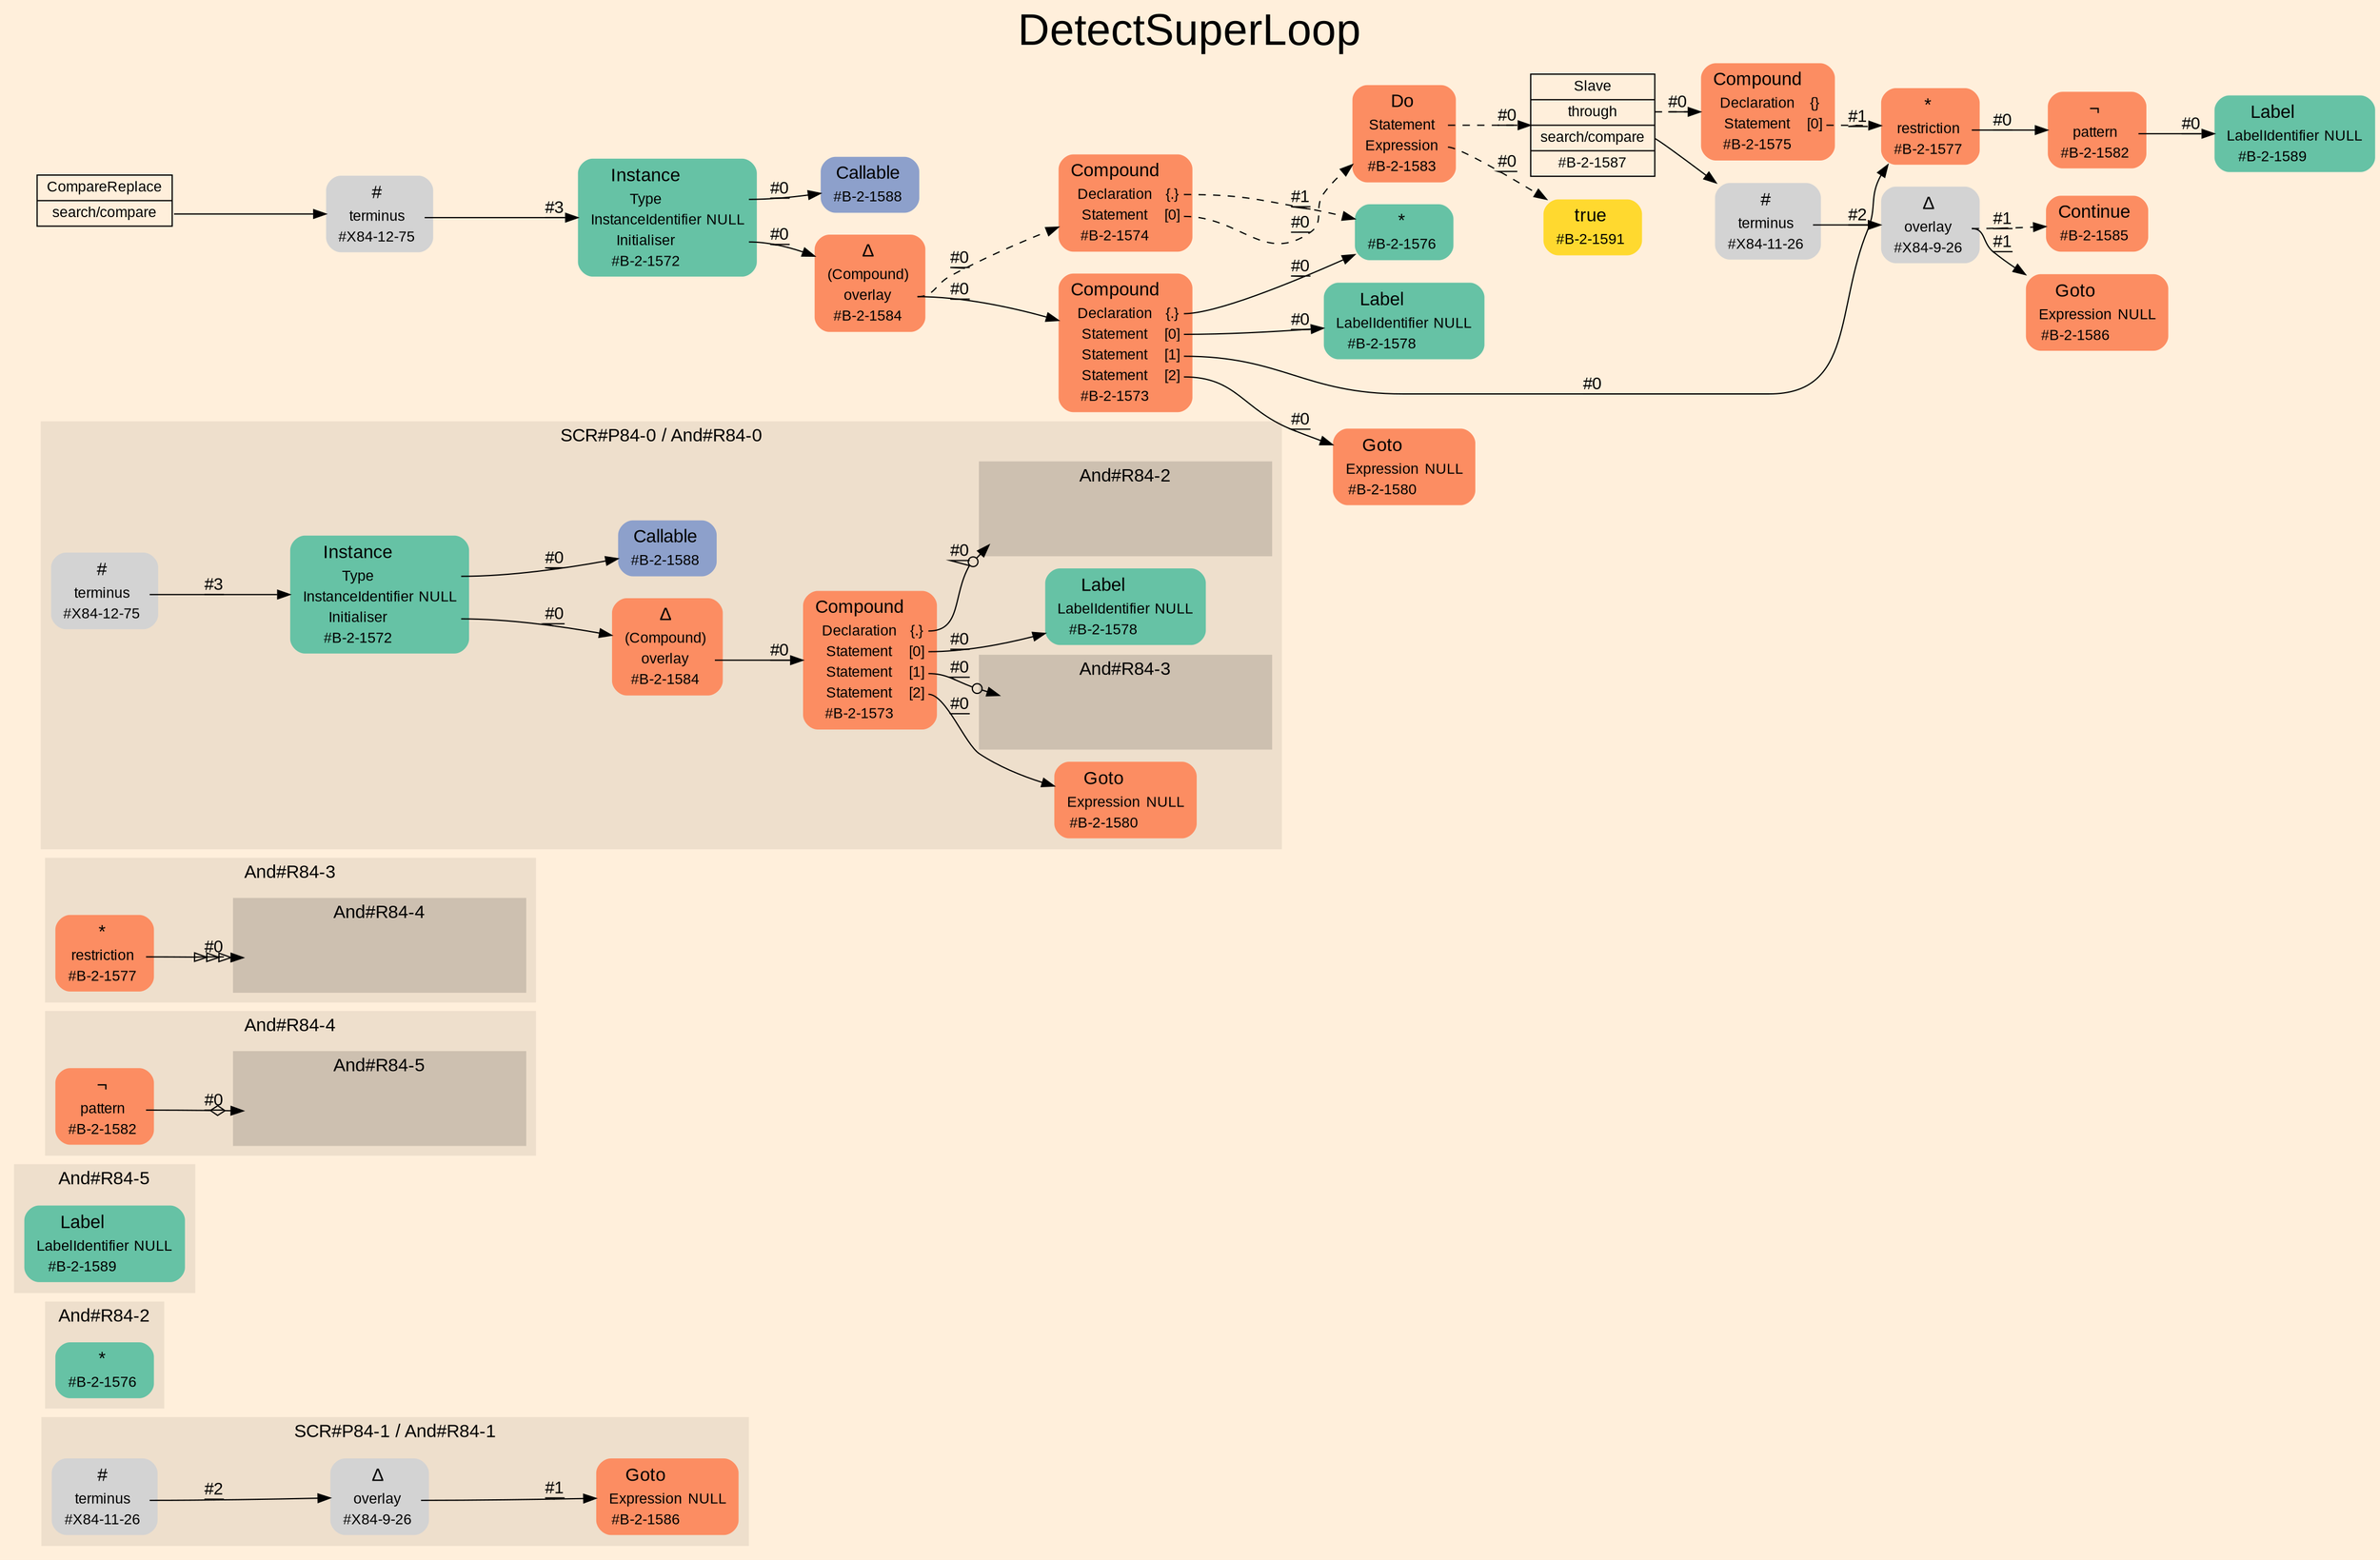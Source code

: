 digraph "DetectSuperLoop" {
label = "DetectSuperLoop"
labelloc = t
fontsize = "36"
graph [
    rankdir = "LR"
    ranksep = 0.3
    bgcolor = antiquewhite1
    color = black
    fontcolor = black
    fontname = "Arial"
];
node [
    fontname = "Arial"
];
edge [
    fontname = "Arial"
];

// -------------------- figure And#R84-1 --------------------
// -------- region And#R84-1 ----------
subgraph "clusterAnd#R84-1" {
    label = "SCR#P84-1 / And#R84-1"
    style = "filled"
    color = antiquewhite2
    fontsize = "15"
    "And#R84-1/#B-2-1586" [
        // -------- block And#R84-1/#B-2-1586 ----------
        shape = "plaintext"
        fillcolor = "/set28/2"
        label = <<TABLE BORDER="0" CELLBORDER="0" CELLSPACING="0">
         <TR><TD><FONT POINT-SIZE="15.0">Goto</FONT></TD><TD></TD></TR>
         <TR><TD>Expression</TD><TD PORT="port0">NULL</TD></TR>
         <TR><TD>#B-2-1586</TD><TD PORT="port1"></TD></TR>
        </TABLE>>
        style = "rounded,filled"
        fontsize = "12"
    ];
    
    "And#R84-1/#X84-11-26" [
        // -------- block And#R84-1/#X84-11-26 ----------
        shape = "plaintext"
        label = <<TABLE BORDER="0" CELLBORDER="0" CELLSPACING="0">
         <TR><TD><FONT POINT-SIZE="15.0">#</FONT></TD><TD></TD></TR>
         <TR><TD>terminus</TD><TD PORT="port0"></TD></TR>
         <TR><TD>#X84-11-26</TD><TD PORT="port1"></TD></TR>
        </TABLE>>
        style = "rounded,filled"
        fontsize = "12"
    ];
    
    "And#R84-1/#X84-9-26" [
        // -------- block And#R84-1/#X84-9-26 ----------
        shape = "plaintext"
        label = <<TABLE BORDER="0" CELLBORDER="0" CELLSPACING="0">
         <TR><TD><FONT POINT-SIZE="15.0">Δ</FONT></TD><TD></TD></TR>
         <TR><TD>overlay</TD><TD PORT="port0"></TD></TR>
         <TR><TD>#X84-9-26</TD><TD PORT="port1"></TD></TR>
        </TABLE>>
        style = "rounded,filled"
        fontsize = "12"
    ];
    
}

"And#R84-1/#X84-11-26":port0 -> "And#R84-1/#X84-9-26" [
    label = "#2"
    decorate = true
    color = black
    fontcolor = black
];

"And#R84-1/#X84-9-26":port0 -> "And#R84-1/#B-2-1586" [
    label = "#1"
    decorate = true
    color = black
    fontcolor = black
];


// -------------------- figure And#R84-2 --------------------
// -------- region And#R84-2 ----------
subgraph "clusterAnd#R84-2" {
    label = "And#R84-2"
    style = "filled"
    color = antiquewhite2
    fontsize = "15"
    "And#R84-2/#B-2-1576" [
        // -------- block And#R84-2/#B-2-1576 ----------
        shape = "plaintext"
        fillcolor = "/set28/1"
        label = <<TABLE BORDER="0" CELLBORDER="0" CELLSPACING="0">
         <TR><TD><FONT POINT-SIZE="15.0">*</FONT></TD><TD></TD></TR>
         <TR><TD>#B-2-1576</TD><TD PORT="port0"></TD></TR>
        </TABLE>>
        style = "rounded,filled"
        fontsize = "12"
    ];
    
}


// -------------------- figure And#R84-5 --------------------
// -------- region And#R84-5 ----------
subgraph "clusterAnd#R84-5" {
    label = "And#R84-5"
    style = "filled"
    color = antiquewhite2
    fontsize = "15"
    "And#R84-5/#B-2-1589" [
        // -------- block And#R84-5/#B-2-1589 ----------
        shape = "plaintext"
        fillcolor = "/set28/1"
        label = <<TABLE BORDER="0" CELLBORDER="0" CELLSPACING="0">
         <TR><TD><FONT POINT-SIZE="15.0">Label</FONT></TD><TD></TD></TR>
         <TR><TD>LabelIdentifier</TD><TD PORT="port0">NULL</TD></TR>
         <TR><TD>#B-2-1589</TD><TD PORT="port1"></TD></TR>
        </TABLE>>
        style = "rounded,filled"
        fontsize = "12"
    ];
    
}


// -------------------- figure And#R84-4 --------------------
// -------- region And#R84-4 ----------
subgraph "clusterAnd#R84-4" {
    label = "And#R84-4"
    style = "filled"
    color = antiquewhite2
    fontsize = "15"
    "And#R84-4/#B-2-1582" [
        // -------- block And#R84-4/#B-2-1582 ----------
        shape = "plaintext"
        fillcolor = "/set28/2"
        label = <<TABLE BORDER="0" CELLBORDER="0" CELLSPACING="0">
         <TR><TD><FONT POINT-SIZE="15.0">¬</FONT></TD><TD></TD></TR>
         <TR><TD>pattern</TD><TD PORT="port0"></TD></TR>
         <TR><TD>#B-2-1582</TD><TD PORT="port1"></TD></TR>
        </TABLE>>
        style = "rounded,filled"
        fontsize = "12"
    ];
    
    // -------- region And#R84-4/And#R84-5 ----------
    subgraph "clusterAnd#R84-4/And#R84-5" {
        label = "And#R84-5"
        style = "filled"
        color = antiquewhite3
        fontsize = "15"
        "And#R84-4/And#R84-5/#B-2-1589" [
            // -------- block And#R84-4/And#R84-5/#B-2-1589 ----------
            shape = none
            fillcolor = "/set28/1"
            style = "invisible"
        ];
        
    }
    
}

"And#R84-4/#B-2-1582":port0 -> "And#R84-4/And#R84-5/#B-2-1589" [
    arrowhead="normalnoneodiamond"
    label = "#0"
    decorate = true
    color = black
    fontcolor = black
];


// -------------------- figure And#R84-3 --------------------
// -------- region And#R84-3 ----------
subgraph "clusterAnd#R84-3" {
    label = "And#R84-3"
    style = "filled"
    color = antiquewhite2
    fontsize = "15"
    "And#R84-3/#B-2-1577" [
        // -------- block And#R84-3/#B-2-1577 ----------
        shape = "plaintext"
        fillcolor = "/set28/2"
        label = <<TABLE BORDER="0" CELLBORDER="0" CELLSPACING="0">
         <TR><TD><FONT POINT-SIZE="15.0">*</FONT></TD><TD></TD></TR>
         <TR><TD>restriction</TD><TD PORT="port0"></TD></TR>
         <TR><TD>#B-2-1577</TD><TD PORT="port1"></TD></TR>
        </TABLE>>
        style = "rounded,filled"
        fontsize = "12"
    ];
    
    // -------- region And#R84-3/And#R84-4 ----------
    subgraph "clusterAnd#R84-3/And#R84-4" {
        label = "And#R84-4"
        style = "filled"
        color = antiquewhite3
        fontsize = "15"
        "And#R84-3/And#R84-4/#B-2-1582" [
            // -------- block And#R84-3/And#R84-4/#B-2-1582 ----------
            shape = none
            fillcolor = "/set28/2"
            style = "invisible"
        ];
        
    }
    
}

"And#R84-3/#B-2-1577":port0 -> "And#R84-3/And#R84-4/#B-2-1582" [
    arrowhead="normalonormalonormalonormal"
    label = "#0"
    decorate = true
    color = black
    fontcolor = black
];


// -------------------- figure And#R84-0 --------------------
// -------- region And#R84-0 ----------
subgraph "clusterAnd#R84-0" {
    label = "SCR#P84-0 / And#R84-0"
    style = "filled"
    color = antiquewhite2
    fontsize = "15"
    "And#R84-0/#B-2-1572" [
        // -------- block And#R84-0/#B-2-1572 ----------
        shape = "plaintext"
        fillcolor = "/set28/1"
        label = <<TABLE BORDER="0" CELLBORDER="0" CELLSPACING="0">
         <TR><TD><FONT POINT-SIZE="15.0">Instance</FONT></TD><TD></TD></TR>
         <TR><TD>Type</TD><TD PORT="port0"></TD></TR>
         <TR><TD>InstanceIdentifier</TD><TD PORT="port1">NULL</TD></TR>
         <TR><TD>Initialiser</TD><TD PORT="port2"></TD></TR>
         <TR><TD>#B-2-1572</TD><TD PORT="port3"></TD></TR>
        </TABLE>>
        style = "rounded,filled"
        fontsize = "12"
    ];
    
    "And#R84-0/#B-2-1580" [
        // -------- block And#R84-0/#B-2-1580 ----------
        shape = "plaintext"
        fillcolor = "/set28/2"
        label = <<TABLE BORDER="0" CELLBORDER="0" CELLSPACING="0">
         <TR><TD><FONT POINT-SIZE="15.0">Goto</FONT></TD><TD></TD></TR>
         <TR><TD>Expression</TD><TD PORT="port0">NULL</TD></TR>
         <TR><TD>#B-2-1580</TD><TD PORT="port1"></TD></TR>
        </TABLE>>
        style = "rounded,filled"
        fontsize = "12"
    ];
    
    "And#R84-0/#X84-12-75" [
        // -------- block And#R84-0/#X84-12-75 ----------
        shape = "plaintext"
        label = <<TABLE BORDER="0" CELLBORDER="0" CELLSPACING="0">
         <TR><TD><FONT POINT-SIZE="15.0">#</FONT></TD><TD></TD></TR>
         <TR><TD>terminus</TD><TD PORT="port0"></TD></TR>
         <TR><TD>#X84-12-75</TD><TD PORT="port1"></TD></TR>
        </TABLE>>
        style = "rounded,filled"
        fontsize = "12"
    ];
    
    "And#R84-0/#B-2-1578" [
        // -------- block And#R84-0/#B-2-1578 ----------
        shape = "plaintext"
        fillcolor = "/set28/1"
        label = <<TABLE BORDER="0" CELLBORDER="0" CELLSPACING="0">
         <TR><TD><FONT POINT-SIZE="15.0">Label</FONT></TD><TD></TD></TR>
         <TR><TD>LabelIdentifier</TD><TD PORT="port0">NULL</TD></TR>
         <TR><TD>#B-2-1578</TD><TD PORT="port1"></TD></TR>
        </TABLE>>
        style = "rounded,filled"
        fontsize = "12"
    ];
    
    "And#R84-0/#B-2-1588" [
        // -------- block And#R84-0/#B-2-1588 ----------
        shape = "plaintext"
        fillcolor = "/set28/3"
        label = <<TABLE BORDER="0" CELLBORDER="0" CELLSPACING="0">
         <TR><TD><FONT POINT-SIZE="15.0">Callable</FONT></TD><TD></TD></TR>
         <TR><TD>#B-2-1588</TD><TD PORT="port0"></TD></TR>
        </TABLE>>
        style = "rounded,filled"
        fontsize = "12"
    ];
    
    "And#R84-0/#B-2-1573" [
        // -------- block And#R84-0/#B-2-1573 ----------
        shape = "plaintext"
        fillcolor = "/set28/2"
        label = <<TABLE BORDER="0" CELLBORDER="0" CELLSPACING="0">
         <TR><TD><FONT POINT-SIZE="15.0">Compound</FONT></TD><TD></TD></TR>
         <TR><TD>Declaration</TD><TD PORT="port0">{.}</TD></TR>
         <TR><TD>Statement</TD><TD PORT="port1">[0]</TD></TR>
         <TR><TD>Statement</TD><TD PORT="port2">[1]</TD></TR>
         <TR><TD>Statement</TD><TD PORT="port3">[2]</TD></TR>
         <TR><TD>#B-2-1573</TD><TD PORT="port4"></TD></TR>
        </TABLE>>
        style = "rounded,filled"
        fontsize = "12"
    ];
    
    "And#R84-0/#B-2-1584" [
        // -------- block And#R84-0/#B-2-1584 ----------
        shape = "plaintext"
        fillcolor = "/set28/2"
        label = <<TABLE BORDER="0" CELLBORDER="0" CELLSPACING="0">
         <TR><TD><FONT POINT-SIZE="15.0">Δ</FONT></TD><TD></TD></TR>
         <TR><TD>(Compound)</TD><TD PORT="port0"></TD></TR>
         <TR><TD>overlay</TD><TD PORT="port1"></TD></TR>
         <TR><TD>#B-2-1584</TD><TD PORT="port2"></TD></TR>
        </TABLE>>
        style = "rounded,filled"
        fontsize = "12"
    ];
    
    // -------- region And#R84-0/And#R84-2 ----------
    subgraph "clusterAnd#R84-0/And#R84-2" {
        label = "And#R84-2"
        style = "filled"
        color = antiquewhite3
        fontsize = "15"
        "And#R84-0/And#R84-2/#B-2-1576" [
            // -------- block And#R84-0/And#R84-2/#B-2-1576 ----------
            shape = none
            fillcolor = "/set28/1"
            style = "invisible"
        ];
        
    }
    
    // -------- region And#R84-0/And#R84-3 ----------
    subgraph "clusterAnd#R84-0/And#R84-3" {
        label = "And#R84-3"
        style = "filled"
        color = antiquewhite3
        fontsize = "15"
        "And#R84-0/And#R84-3/#B-2-1577" [
            // -------- block And#R84-0/And#R84-3/#B-2-1577 ----------
            shape = none
            fillcolor = "/set28/2"
            style = "invisible"
        ];
        
    }
    
}

"And#R84-0/#B-2-1572":port0 -> "And#R84-0/#B-2-1588" [
    label = "#0"
    decorate = true
    color = black
    fontcolor = black
];

"And#R84-0/#B-2-1572":port2 -> "And#R84-0/#B-2-1584" [
    label = "#0"
    decorate = true
    color = black
    fontcolor = black
];

"And#R84-0/#X84-12-75":port0 -> "And#R84-0/#B-2-1572" [
    label = "#3"
    decorate = true
    color = black
    fontcolor = black
];

"And#R84-0/#B-2-1573":port0 -> "And#R84-0/And#R84-2/#B-2-1576" [
    arrowhead="normalnoneodot"
    label = "#0"
    decorate = true
    color = black
    fontcolor = black
];

"And#R84-0/#B-2-1573":port1 -> "And#R84-0/#B-2-1578" [
    label = "#0"
    decorate = true
    color = black
    fontcolor = black
];

"And#R84-0/#B-2-1573":port2 -> "And#R84-0/And#R84-3/#B-2-1577" [
    arrowhead="normalnoneodot"
    label = "#0"
    decorate = true
    color = black
    fontcolor = black
];

"And#R84-0/#B-2-1573":port3 -> "And#R84-0/#B-2-1580" [
    label = "#0"
    decorate = true
    color = black
    fontcolor = black
];

"And#R84-0/#B-2-1584":port1 -> "And#R84-0/#B-2-1573" [
    label = "#0"
    decorate = true
    color = black
    fontcolor = black
];


// -------------------- transformation figure --------------------
"CR#X84-10-84" [
    // -------- block CR#X84-10-84 ----------
    shape = "record"
    fillcolor = antiquewhite1
    label = "<fixed> CompareReplace | <port0> search/compare"
    style = "filled"
    fontsize = "12"
    color = black
    fontcolor = black
];

"#X84-12-75" [
    // -------- block #X84-12-75 ----------
    shape = "plaintext"
    label = <<TABLE BORDER="0" CELLBORDER="0" CELLSPACING="0">
     <TR><TD><FONT POINT-SIZE="15.0">#</FONT></TD><TD></TD></TR>
     <TR><TD>terminus</TD><TD PORT="port0"></TD></TR>
     <TR><TD>#X84-12-75</TD><TD PORT="port1"></TD></TR>
    </TABLE>>
    style = "rounded,filled"
    fontsize = "12"
];

"#B-2-1572" [
    // -------- block #B-2-1572 ----------
    shape = "plaintext"
    fillcolor = "/set28/1"
    label = <<TABLE BORDER="0" CELLBORDER="0" CELLSPACING="0">
     <TR><TD><FONT POINT-SIZE="15.0">Instance</FONT></TD><TD></TD></TR>
     <TR><TD>Type</TD><TD PORT="port0"></TD></TR>
     <TR><TD>InstanceIdentifier</TD><TD PORT="port1">NULL</TD></TR>
     <TR><TD>Initialiser</TD><TD PORT="port2"></TD></TR>
     <TR><TD>#B-2-1572</TD><TD PORT="port3"></TD></TR>
    </TABLE>>
    style = "rounded,filled"
    fontsize = "12"
];

"#B-2-1588" [
    // -------- block #B-2-1588 ----------
    shape = "plaintext"
    fillcolor = "/set28/3"
    label = <<TABLE BORDER="0" CELLBORDER="0" CELLSPACING="0">
     <TR><TD><FONT POINT-SIZE="15.0">Callable</FONT></TD><TD></TD></TR>
     <TR><TD>#B-2-1588</TD><TD PORT="port0"></TD></TR>
    </TABLE>>
    style = "rounded,filled"
    fontsize = "12"
];

"#B-2-1584" [
    // -------- block #B-2-1584 ----------
    shape = "plaintext"
    fillcolor = "/set28/2"
    label = <<TABLE BORDER="0" CELLBORDER="0" CELLSPACING="0">
     <TR><TD><FONT POINT-SIZE="15.0">Δ</FONT></TD><TD></TD></TR>
     <TR><TD>(Compound)</TD><TD PORT="port0"></TD></TR>
     <TR><TD>overlay</TD><TD PORT="port1"></TD></TR>
     <TR><TD>#B-2-1584</TD><TD PORT="port2"></TD></TR>
    </TABLE>>
    style = "rounded,filled"
    fontsize = "12"
];

"#B-2-1573" [
    // -------- block #B-2-1573 ----------
    shape = "plaintext"
    fillcolor = "/set28/2"
    label = <<TABLE BORDER="0" CELLBORDER="0" CELLSPACING="0">
     <TR><TD><FONT POINT-SIZE="15.0">Compound</FONT></TD><TD></TD></TR>
     <TR><TD>Declaration</TD><TD PORT="port0">{.}</TD></TR>
     <TR><TD>Statement</TD><TD PORT="port1">[0]</TD></TR>
     <TR><TD>Statement</TD><TD PORT="port2">[1]</TD></TR>
     <TR><TD>Statement</TD><TD PORT="port3">[2]</TD></TR>
     <TR><TD>#B-2-1573</TD><TD PORT="port4"></TD></TR>
    </TABLE>>
    style = "rounded,filled"
    fontsize = "12"
];

"#B-2-1576" [
    // -------- block #B-2-1576 ----------
    shape = "plaintext"
    fillcolor = "/set28/1"
    label = <<TABLE BORDER="0" CELLBORDER="0" CELLSPACING="0">
     <TR><TD><FONT POINT-SIZE="15.0">*</FONT></TD><TD></TD></TR>
     <TR><TD>#B-2-1576</TD><TD PORT="port0"></TD></TR>
    </TABLE>>
    style = "rounded,filled"
    fontsize = "12"
];

"#B-2-1578" [
    // -------- block #B-2-1578 ----------
    shape = "plaintext"
    fillcolor = "/set28/1"
    label = <<TABLE BORDER="0" CELLBORDER="0" CELLSPACING="0">
     <TR><TD><FONT POINT-SIZE="15.0">Label</FONT></TD><TD></TD></TR>
     <TR><TD>LabelIdentifier</TD><TD PORT="port0">NULL</TD></TR>
     <TR><TD>#B-2-1578</TD><TD PORT="port1"></TD></TR>
    </TABLE>>
    style = "rounded,filled"
    fontsize = "12"
];

"#B-2-1577" [
    // -------- block #B-2-1577 ----------
    shape = "plaintext"
    fillcolor = "/set28/2"
    label = <<TABLE BORDER="0" CELLBORDER="0" CELLSPACING="0">
     <TR><TD><FONT POINT-SIZE="15.0">*</FONT></TD><TD></TD></TR>
     <TR><TD>restriction</TD><TD PORT="port0"></TD></TR>
     <TR><TD>#B-2-1577</TD><TD PORT="port1"></TD></TR>
    </TABLE>>
    style = "rounded,filled"
    fontsize = "12"
];

"#B-2-1582" [
    // -------- block #B-2-1582 ----------
    shape = "plaintext"
    fillcolor = "/set28/2"
    label = <<TABLE BORDER="0" CELLBORDER="0" CELLSPACING="0">
     <TR><TD><FONT POINT-SIZE="15.0">¬</FONT></TD><TD></TD></TR>
     <TR><TD>pattern</TD><TD PORT="port0"></TD></TR>
     <TR><TD>#B-2-1582</TD><TD PORT="port1"></TD></TR>
    </TABLE>>
    style = "rounded,filled"
    fontsize = "12"
];

"#B-2-1589" [
    // -------- block #B-2-1589 ----------
    shape = "plaintext"
    fillcolor = "/set28/1"
    label = <<TABLE BORDER="0" CELLBORDER="0" CELLSPACING="0">
     <TR><TD><FONT POINT-SIZE="15.0">Label</FONT></TD><TD></TD></TR>
     <TR><TD>LabelIdentifier</TD><TD PORT="port0">NULL</TD></TR>
     <TR><TD>#B-2-1589</TD><TD PORT="port1"></TD></TR>
    </TABLE>>
    style = "rounded,filled"
    fontsize = "12"
];

"#B-2-1580" [
    // -------- block #B-2-1580 ----------
    shape = "plaintext"
    fillcolor = "/set28/2"
    label = <<TABLE BORDER="0" CELLBORDER="0" CELLSPACING="0">
     <TR><TD><FONT POINT-SIZE="15.0">Goto</FONT></TD><TD></TD></TR>
     <TR><TD>Expression</TD><TD PORT="port0">NULL</TD></TR>
     <TR><TD>#B-2-1580</TD><TD PORT="port1"></TD></TR>
    </TABLE>>
    style = "rounded,filled"
    fontsize = "12"
];

"#B-2-1574" [
    // -------- block #B-2-1574 ----------
    shape = "plaintext"
    fillcolor = "/set28/2"
    label = <<TABLE BORDER="0" CELLBORDER="0" CELLSPACING="0">
     <TR><TD><FONT POINT-SIZE="15.0">Compound</FONT></TD><TD></TD></TR>
     <TR><TD>Declaration</TD><TD PORT="port0">{.}</TD></TR>
     <TR><TD>Statement</TD><TD PORT="port1">[0]</TD></TR>
     <TR><TD>#B-2-1574</TD><TD PORT="port2"></TD></TR>
    </TABLE>>
    style = "rounded,filled"
    fontsize = "12"
];

"#B-2-1583" [
    // -------- block #B-2-1583 ----------
    shape = "plaintext"
    fillcolor = "/set28/2"
    label = <<TABLE BORDER="0" CELLBORDER="0" CELLSPACING="0">
     <TR><TD><FONT POINT-SIZE="15.0">Do</FONT></TD><TD></TD></TR>
     <TR><TD>Statement</TD><TD PORT="port0"></TD></TR>
     <TR><TD>Expression</TD><TD PORT="port1"></TD></TR>
     <TR><TD>#B-2-1583</TD><TD PORT="port2"></TD></TR>
    </TABLE>>
    style = "rounded,filled"
    fontsize = "12"
];

"#B-2-1587" [
    // -------- block #B-2-1587 ----------
    shape = "record"
    fillcolor = antiquewhite1
    label = "<fixed> Slave | <port0> through | <port1> search/compare | <port2> #B-2-1587"
    style = "filled"
    fontsize = "12"
    color = black
    fontcolor = black
];

"#B-2-1575" [
    // -------- block #B-2-1575 ----------
    shape = "plaintext"
    fillcolor = "/set28/2"
    label = <<TABLE BORDER="0" CELLBORDER="0" CELLSPACING="0">
     <TR><TD><FONT POINT-SIZE="15.0">Compound</FONT></TD><TD></TD></TR>
     <TR><TD>Declaration</TD><TD PORT="port0">{}</TD></TR>
     <TR><TD>Statement</TD><TD PORT="port1">[0]</TD></TR>
     <TR><TD>#B-2-1575</TD><TD PORT="port2"></TD></TR>
    </TABLE>>
    style = "rounded,filled"
    fontsize = "12"
];

"#X84-11-26" [
    // -------- block #X84-11-26 ----------
    shape = "plaintext"
    label = <<TABLE BORDER="0" CELLBORDER="0" CELLSPACING="0">
     <TR><TD><FONT POINT-SIZE="15.0">#</FONT></TD><TD></TD></TR>
     <TR><TD>terminus</TD><TD PORT="port0"></TD></TR>
     <TR><TD>#X84-11-26</TD><TD PORT="port1"></TD></TR>
    </TABLE>>
    style = "rounded,filled"
    fontsize = "12"
];

"#X84-9-26" [
    // -------- block #X84-9-26 ----------
    shape = "plaintext"
    label = <<TABLE BORDER="0" CELLBORDER="0" CELLSPACING="0">
     <TR><TD><FONT POINT-SIZE="15.0">Δ</FONT></TD><TD></TD></TR>
     <TR><TD>overlay</TD><TD PORT="port0"></TD></TR>
     <TR><TD>#X84-9-26</TD><TD PORT="port1"></TD></TR>
    </TABLE>>
    style = "rounded,filled"
    fontsize = "12"
];

"#B-2-1586" [
    // -------- block #B-2-1586 ----------
    shape = "plaintext"
    fillcolor = "/set28/2"
    label = <<TABLE BORDER="0" CELLBORDER="0" CELLSPACING="0">
     <TR><TD><FONT POINT-SIZE="15.0">Goto</FONT></TD><TD></TD></TR>
     <TR><TD>Expression</TD><TD PORT="port0">NULL</TD></TR>
     <TR><TD>#B-2-1586</TD><TD PORT="port1"></TD></TR>
    </TABLE>>
    style = "rounded,filled"
    fontsize = "12"
];

"#B-2-1585" [
    // -------- block #B-2-1585 ----------
    shape = "plaintext"
    fillcolor = "/set28/2"
    label = <<TABLE BORDER="0" CELLBORDER="0" CELLSPACING="0">
     <TR><TD><FONT POINT-SIZE="15.0">Continue</FONT></TD><TD></TD></TR>
     <TR><TD>#B-2-1585</TD><TD PORT="port0"></TD></TR>
    </TABLE>>
    style = "rounded,filled"
    fontsize = "12"
];

"#B-2-1591" [
    // -------- block #B-2-1591 ----------
    shape = "plaintext"
    fillcolor = "/set28/6"
    label = <<TABLE BORDER="0" CELLBORDER="0" CELLSPACING="0">
     <TR><TD><FONT POINT-SIZE="15.0">true</FONT></TD><TD></TD></TR>
     <TR><TD>#B-2-1591</TD><TD PORT="port0"></TD></TR>
    </TABLE>>
    style = "rounded,filled"
    fontsize = "12"
];

"CR#X84-10-84":port0 -> "#X84-12-75" [
    label = ""
    decorate = true
    color = black
    fontcolor = black
];

"#X84-12-75":port0 -> "#B-2-1572" [
    label = "#3"
    decorate = true
    color = black
    fontcolor = black
];

"#B-2-1572":port0 -> "#B-2-1588" [
    label = "#0"
    decorate = true
    color = black
    fontcolor = black
];

"#B-2-1572":port2 -> "#B-2-1584" [
    label = "#0"
    decorate = true
    color = black
    fontcolor = black
];

"#B-2-1584":port1 -> "#B-2-1573" [
    label = "#0"
    decorate = true
    color = black
    fontcolor = black
];

"#B-2-1584":port1 -> "#B-2-1574" [
    style="dashed"
    label = "#0"
    decorate = true
    color = black
    fontcolor = black
];

"#B-2-1573":port0 -> "#B-2-1576" [
    label = "#0"
    decorate = true
    color = black
    fontcolor = black
];

"#B-2-1573":port1 -> "#B-2-1578" [
    label = "#0"
    decorate = true
    color = black
    fontcolor = black
];

"#B-2-1573":port2 -> "#B-2-1577" [
    label = "#0"
    decorate = true
    color = black
    fontcolor = black
];

"#B-2-1573":port3 -> "#B-2-1580" [
    label = "#0"
    decorate = true
    color = black
    fontcolor = black
];

"#B-2-1577":port0 -> "#B-2-1582" [
    label = "#0"
    decorate = true
    color = black
    fontcolor = black
];

"#B-2-1582":port0 -> "#B-2-1589" [
    label = "#0"
    decorate = true
    color = black
    fontcolor = black
];

"#B-2-1574":port0 -> "#B-2-1576" [
    style="dashed"
    label = "#1"
    decorate = true
    color = black
    fontcolor = black
];

"#B-2-1574":port1 -> "#B-2-1583" [
    style="dashed"
    label = "#0"
    decorate = true
    color = black
    fontcolor = black
];

"#B-2-1583":port0 -> "#B-2-1587" [
    style="dashed"
    label = "#0"
    decorate = true
    color = black
    fontcolor = black
];

"#B-2-1583":port1 -> "#B-2-1591" [
    style="dashed"
    label = "#0"
    decorate = true
    color = black
    fontcolor = black
];

"#B-2-1587":port0 -> "#B-2-1575" [
    style="dashed"
    label = "#0"
    decorate = true
    color = black
    fontcolor = black
];

"#B-2-1587":port1 -> "#X84-11-26" [
    label = ""
    decorate = true
    color = black
    fontcolor = black
];

"#B-2-1575":port1 -> "#B-2-1577" [
    style="dashed"
    label = "#1"
    decorate = true
    color = black
    fontcolor = black
];

"#X84-11-26":port0 -> "#X84-9-26" [
    label = "#2"
    decorate = true
    color = black
    fontcolor = black
];

"#X84-9-26":port0 -> "#B-2-1586" [
    label = "#1"
    decorate = true
    color = black
    fontcolor = black
];

"#X84-9-26":port0 -> "#B-2-1585" [
    style="dashed"
    label = "#1"
    decorate = true
    color = black
    fontcolor = black
];


}
